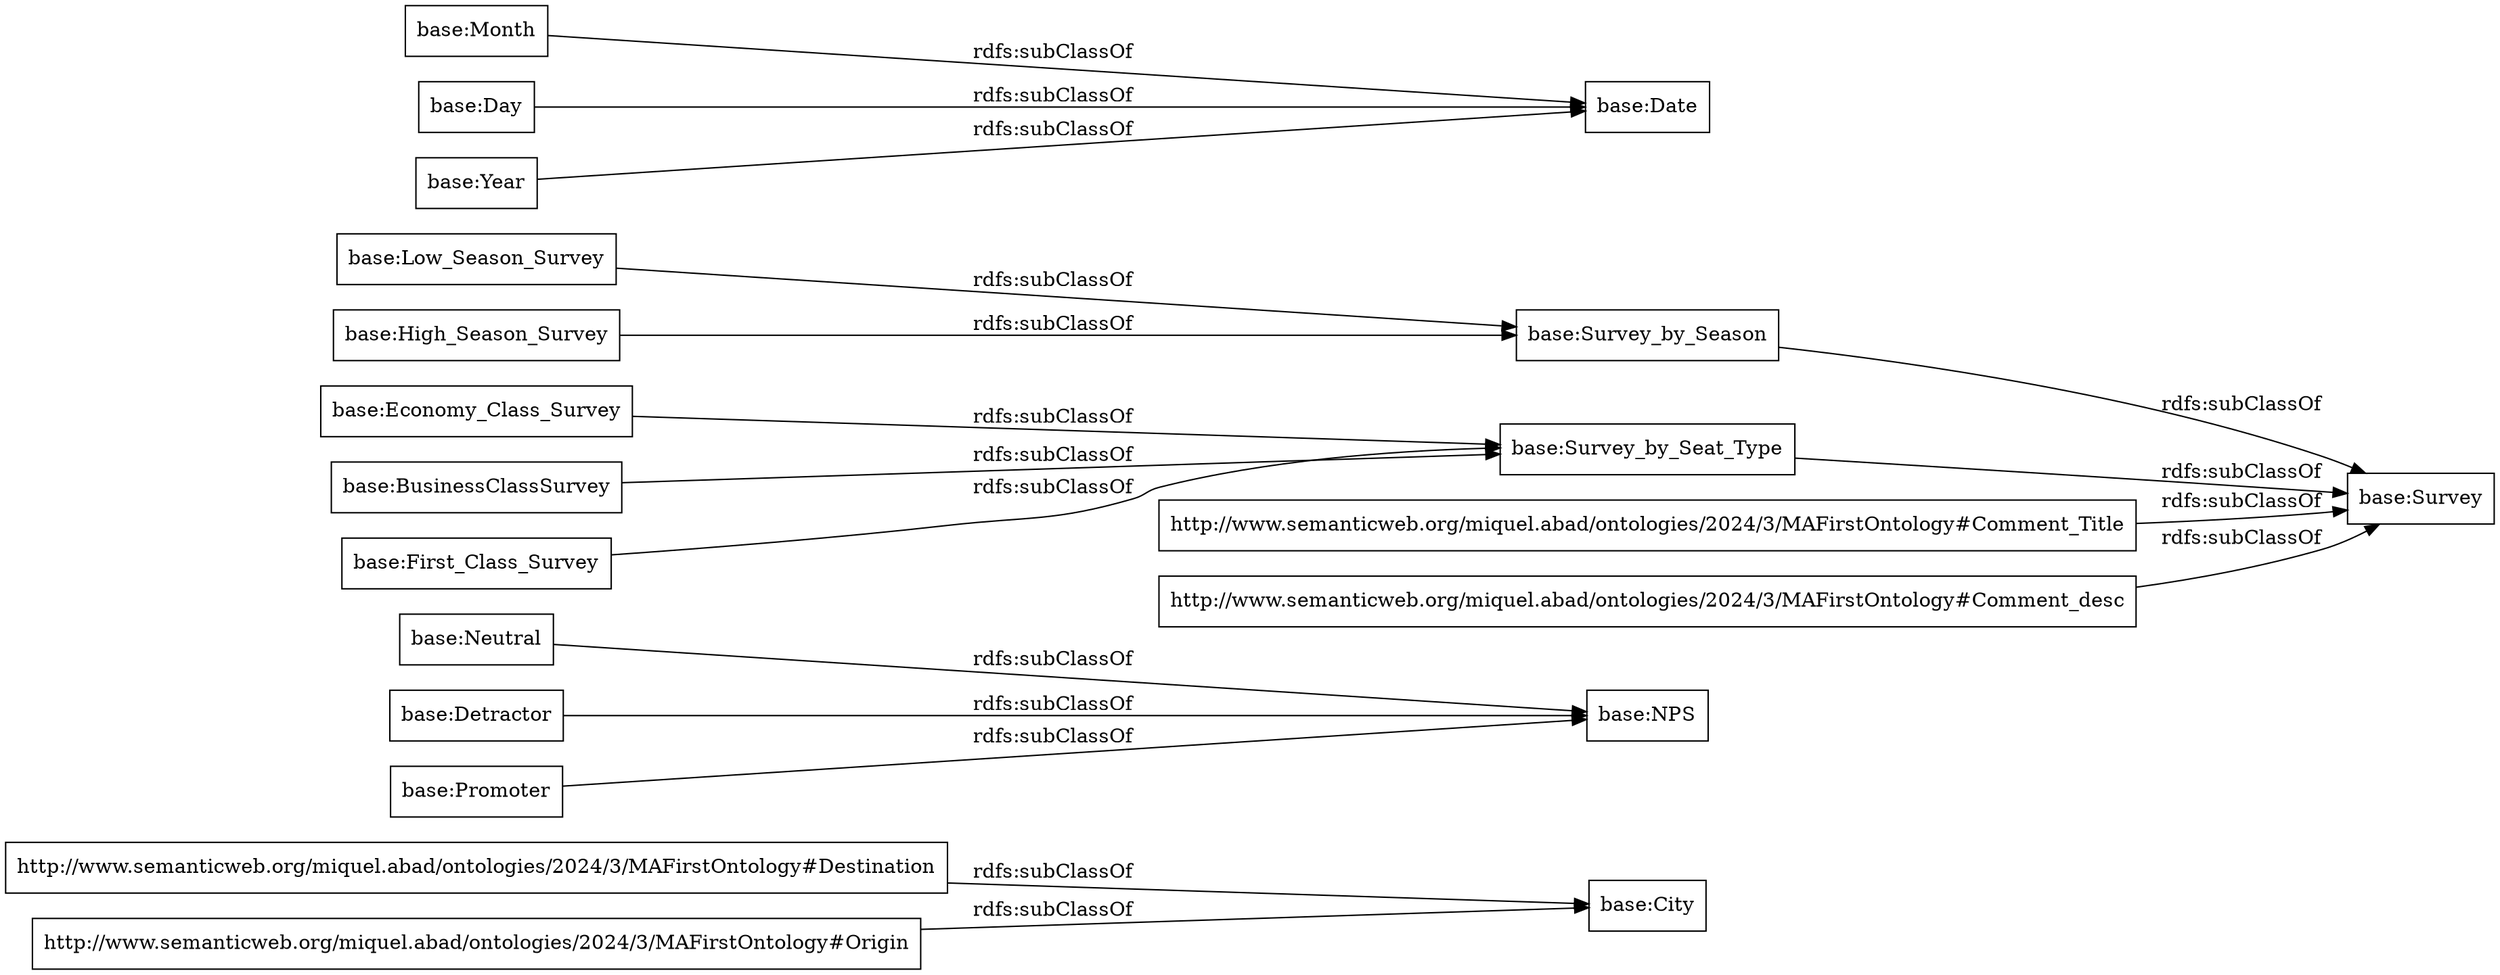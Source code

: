 digraph ar2dtool_diagram { 
rankdir=LR;
size="1000"
node [shape = rectangle, color="black"]; "http://www.semanticweb.org/miquel.abad/ontologies/2024/3/MAFirstOntology#Destination" "base:Neutral" "base:Detractor" "base:High_Season_Survey" "base:Month" "base:NPS" "base:Survey_by_Seat_Type" "base:BusinessClassSurvey" "base:Promoter" "http://www.semanticweb.org/miquel.abad/ontologies/2024/3/MAFirstOntology#Origin" "base:First_Class_Survey" "base:Economy_Class_Survey" "http://www.semanticweb.org/miquel.abad/ontologies/2024/3/MAFirstOntology#Comment_Title" "base:City" "base:Day" "base:Low_Season_Survey" "base:Date" "base:Year" "http://www.semanticweb.org/miquel.abad/ontologies/2024/3/MAFirstOntology#Comment_desc" "base:Survey_by_Season" "base:Survey" ; /*classes style*/
	"base:Promoter" -> "base:NPS" [ label = "rdfs:subClassOf" ];
	"base:Month" -> "base:Date" [ label = "rdfs:subClassOf" ];
	"base:Year" -> "base:Date" [ label = "rdfs:subClassOf" ];
	"http://www.semanticweb.org/miquel.abad/ontologies/2024/3/MAFirstOntology#Comment_desc" -> "base:Survey" [ label = "rdfs:subClassOf" ];
	"base:Low_Season_Survey" -> "base:Survey_by_Season" [ label = "rdfs:subClassOf" ];
	"base:BusinessClassSurvey" -> "base:Survey_by_Seat_Type" [ label = "rdfs:subClassOf" ];
	"base:Day" -> "base:Date" [ label = "rdfs:subClassOf" ];
	"base:Neutral" -> "base:NPS" [ label = "rdfs:subClassOf" ];
	"http://www.semanticweb.org/miquel.abad/ontologies/2024/3/MAFirstOntology#Comment_Title" -> "base:Survey" [ label = "rdfs:subClassOf" ];
	"base:Detractor" -> "base:NPS" [ label = "rdfs:subClassOf" ];
	"http://www.semanticweb.org/miquel.abad/ontologies/2024/3/MAFirstOntology#Origin" -> "base:City" [ label = "rdfs:subClassOf" ];
	"base:Survey_by_Season" -> "base:Survey" [ label = "rdfs:subClassOf" ];
	"base:Economy_Class_Survey" -> "base:Survey_by_Seat_Type" [ label = "rdfs:subClassOf" ];
	"base:First_Class_Survey" -> "base:Survey_by_Seat_Type" [ label = "rdfs:subClassOf" ];
	"base:Survey_by_Seat_Type" -> "base:Survey" [ label = "rdfs:subClassOf" ];
	"http://www.semanticweb.org/miquel.abad/ontologies/2024/3/MAFirstOntology#Destination" -> "base:City" [ label = "rdfs:subClassOf" ];
	"base:High_Season_Survey" -> "base:Survey_by_Season" [ label = "rdfs:subClassOf" ];

}
